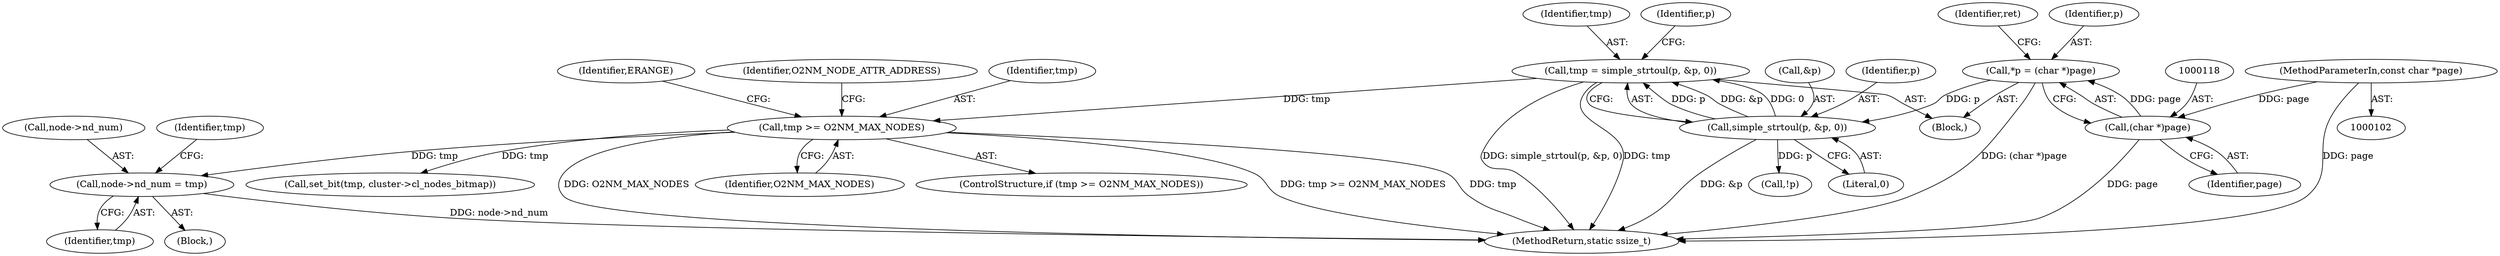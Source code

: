digraph "0_linux_853bc26a7ea39e354b9f8889ae7ad1492ffa28d2_1@pointer" {
"1000220" [label="(Call,node->nd_num = tmp)"];
"1000146" [label="(Call,tmp >= O2NM_MAX_NODES)"];
"1000124" [label="(Call,tmp = simple_strtoul(p, &p, 0))"];
"1000126" [label="(Call,simple_strtoul(p, &p, 0))"];
"1000115" [label="(Call,*p = (char *)page)"];
"1000117" [label="(Call,(char *)page)"];
"1000104" [label="(MethodParameterIn,const char *page)"];
"1000242" [label="(MethodReturn,static ssize_t)"];
"1000126" [label="(Call,simple_strtoul(p, &p, 0))"];
"1000224" [label="(Identifier,tmp)"];
"1000128" [label="(Call,&p)"];
"1000220" [label="(Call,node->nd_num = tmp)"];
"1000221" [label="(Call,node->nd_num)"];
"1000122" [label="(Identifier,ret)"];
"1000151" [label="(Identifier,ERANGE)"];
"1000130" [label="(Literal,0)"];
"1000212" [label="(Block,)"];
"1000225" [label="(Call,set_bit(tmp, cluster->cl_nodes_bitmap))"];
"1000104" [label="(MethodParameterIn,const char *page)"];
"1000117" [label="(Call,(char *)page)"];
"1000156" [label="(Identifier,O2NM_NODE_ATTR_ADDRESS)"];
"1000119" [label="(Identifier,page)"];
"1000148" [label="(Identifier,O2NM_MAX_NODES)"];
"1000147" [label="(Identifier,tmp)"];
"1000146" [label="(Call,tmp >= O2NM_MAX_NODES)"];
"1000124" [label="(Call,tmp = simple_strtoul(p, &p, 0))"];
"1000133" [label="(Call,!p)"];
"1000125" [label="(Identifier,tmp)"];
"1000127" [label="(Identifier,p)"];
"1000106" [label="(Block,)"];
"1000116" [label="(Identifier,p)"];
"1000115" [label="(Call,*p = (char *)page)"];
"1000226" [label="(Identifier,tmp)"];
"1000134" [label="(Identifier,p)"];
"1000145" [label="(ControlStructure,if (tmp >= O2NM_MAX_NODES))"];
"1000220" -> "1000212"  [label="AST: "];
"1000220" -> "1000224"  [label="CFG: "];
"1000221" -> "1000220"  [label="AST: "];
"1000224" -> "1000220"  [label="AST: "];
"1000226" -> "1000220"  [label="CFG: "];
"1000220" -> "1000242"  [label="DDG: node->nd_num"];
"1000146" -> "1000220"  [label="DDG: tmp"];
"1000146" -> "1000145"  [label="AST: "];
"1000146" -> "1000148"  [label="CFG: "];
"1000147" -> "1000146"  [label="AST: "];
"1000148" -> "1000146"  [label="AST: "];
"1000151" -> "1000146"  [label="CFG: "];
"1000156" -> "1000146"  [label="CFG: "];
"1000146" -> "1000242"  [label="DDG: O2NM_MAX_NODES"];
"1000146" -> "1000242"  [label="DDG: tmp >= O2NM_MAX_NODES"];
"1000146" -> "1000242"  [label="DDG: tmp"];
"1000124" -> "1000146"  [label="DDG: tmp"];
"1000146" -> "1000225"  [label="DDG: tmp"];
"1000124" -> "1000106"  [label="AST: "];
"1000124" -> "1000126"  [label="CFG: "];
"1000125" -> "1000124"  [label="AST: "];
"1000126" -> "1000124"  [label="AST: "];
"1000134" -> "1000124"  [label="CFG: "];
"1000124" -> "1000242"  [label="DDG: simple_strtoul(p, &p, 0)"];
"1000124" -> "1000242"  [label="DDG: tmp"];
"1000126" -> "1000124"  [label="DDG: p"];
"1000126" -> "1000124"  [label="DDG: &p"];
"1000126" -> "1000124"  [label="DDG: 0"];
"1000126" -> "1000130"  [label="CFG: "];
"1000127" -> "1000126"  [label="AST: "];
"1000128" -> "1000126"  [label="AST: "];
"1000130" -> "1000126"  [label="AST: "];
"1000126" -> "1000242"  [label="DDG: &p"];
"1000115" -> "1000126"  [label="DDG: p"];
"1000126" -> "1000133"  [label="DDG: p"];
"1000115" -> "1000106"  [label="AST: "];
"1000115" -> "1000117"  [label="CFG: "];
"1000116" -> "1000115"  [label="AST: "];
"1000117" -> "1000115"  [label="AST: "];
"1000122" -> "1000115"  [label="CFG: "];
"1000115" -> "1000242"  [label="DDG: (char *)page"];
"1000117" -> "1000115"  [label="DDG: page"];
"1000117" -> "1000119"  [label="CFG: "];
"1000118" -> "1000117"  [label="AST: "];
"1000119" -> "1000117"  [label="AST: "];
"1000117" -> "1000242"  [label="DDG: page"];
"1000104" -> "1000117"  [label="DDG: page"];
"1000104" -> "1000102"  [label="AST: "];
"1000104" -> "1000242"  [label="DDG: page"];
}
